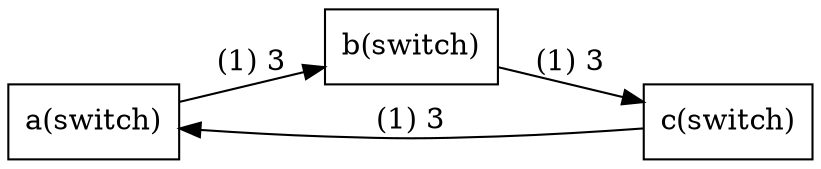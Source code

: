digraph G{
rankdir=LR;
node [shape=record];

a [label="a(switch)"];
b [label="b(switch)"];
a->b[label="(1) 3"];
b [label="b(switch)"];
c [label="c(switch)"];
b->c[label="(1) 3"];
c [label="c(switch)"];
a [label="a(switch)"];
c->a[label="(1) 3"];

}